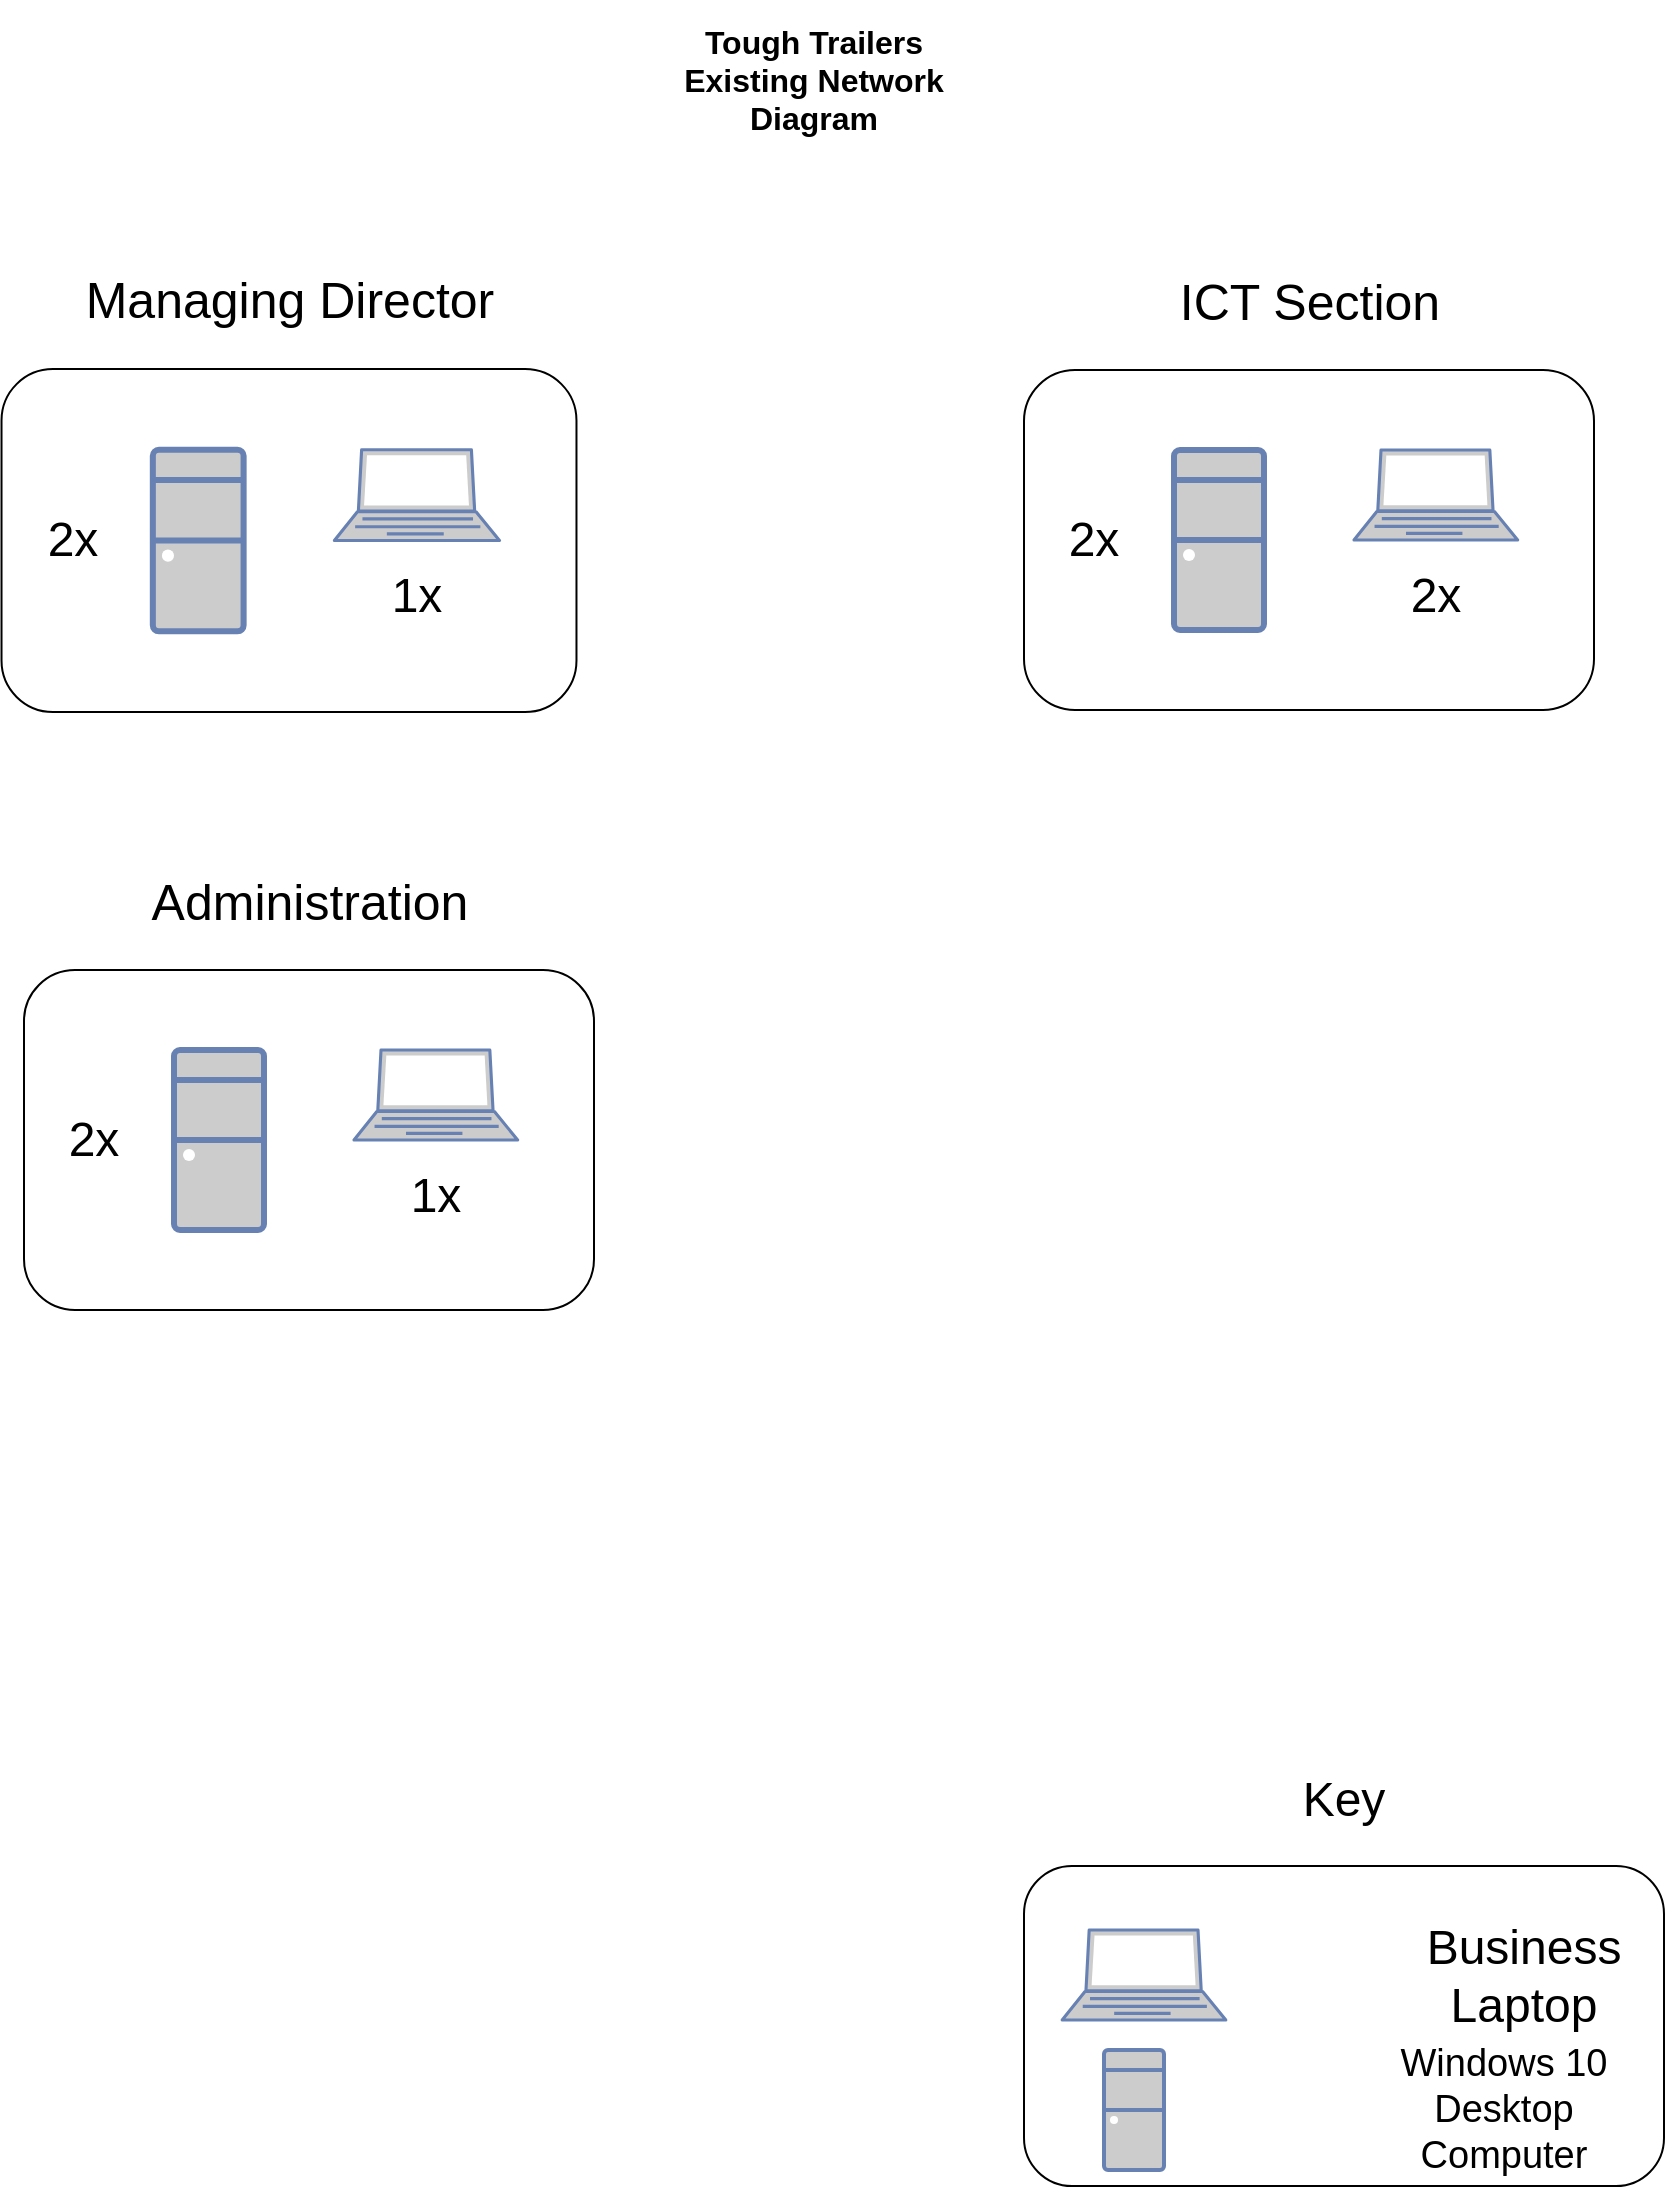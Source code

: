 <mxfile version="20.3.7" type="github">
  <diagram id="6lENHsLfKsi6gzG-csDv" name="Page-1">
    <mxGraphModel dx="694" dy="918" grid="0" gridSize="10" guides="1" tooltips="1" connect="1" arrows="1" fold="1" page="1" pageScale="1" pageWidth="850" pageHeight="1100" math="0" shadow="0">
      <root>
        <mxCell id="0" />
        <mxCell id="1" parent="0" />
        <mxCell id="FU7Yq_JdQGh8Oxi3G6t7-1" value="&lt;font style=&quot;font-size: 16px;&quot;&gt;&lt;b&gt;&lt;font style=&quot;font-size: 16px;&quot;&gt;Tough Trailers Existing Network Diagram&lt;/font&gt;&lt;/b&gt;&lt;/font&gt;" style="text;html=1;strokeColor=none;fillColor=none;align=center;verticalAlign=middle;whiteSpace=wrap;rounded=0;" vertex="1" parent="1">
          <mxGeometry x="355" y="5" width="140" height="80" as="geometry" />
        </mxCell>
        <mxCell id="FU7Yq_JdQGh8Oxi3G6t7-4" value="" style="rounded=1;whiteSpace=wrap;html=1;fontSize=14;labelPosition=center;verticalLabelPosition=top;align=center;verticalAlign=bottom;" vertex="1" parent="1">
          <mxGeometry x="530" y="938" width="320" height="160" as="geometry" />
        </mxCell>
        <mxCell id="FU7Yq_JdQGh8Oxi3G6t7-5" value="&lt;font style=&quot;font-size: 24px;&quot;&gt;Key&lt;/font&gt;" style="text;html=1;strokeColor=none;fillColor=none;align=center;verticalAlign=middle;whiteSpace=wrap;rounded=0;fontSize=14;" vertex="1" parent="1">
          <mxGeometry x="660" y="890" width="60" height="30" as="geometry" />
        </mxCell>
        <mxCell id="FU7Yq_JdQGh8Oxi3G6t7-7" value="" style="fontColor=#0066CC;verticalAlign=top;verticalLabelPosition=bottom;labelPosition=center;align=center;html=1;outlineConnect=0;fillColor=#CCCCCC;strokeColor=#6881B3;gradientColor=none;gradientDirection=north;strokeWidth=2;shape=mxgraph.networks.laptop;rounded=1;fontSize=24;" vertex="1" parent="1">
          <mxGeometry x="549.09" y="970" width="81.82" height="45" as="geometry" />
        </mxCell>
        <mxCell id="FU7Yq_JdQGh8Oxi3G6t7-8" value="" style="shape=image;html=1;verticalAlign=top;verticalLabelPosition=bottom;labelBackgroundColor=#ffffff;imageAspect=0;aspect=fixed;image=https://cdn2.iconfinder.com/data/icons/css-vol-2/24/math-equal-128.png;rounded=1;fontSize=24;" vertex="1" parent="1">
          <mxGeometry x="667.5" y="970" width="45" height="45" as="geometry" />
        </mxCell>
        <mxCell id="FU7Yq_JdQGh8Oxi3G6t7-9" value="Business Laptop" style="text;html=1;strokeColor=none;fillColor=none;align=center;verticalAlign=middle;whiteSpace=wrap;rounded=0;fontSize=24;" vertex="1" parent="1">
          <mxGeometry x="750" y="977.5" width="60" height="30" as="geometry" />
        </mxCell>
        <mxCell id="FU7Yq_JdQGh8Oxi3G6t7-10" value="" style="fontColor=#0066CC;verticalAlign=top;verticalLabelPosition=bottom;labelPosition=center;align=center;html=1;outlineConnect=0;fillColor=#CCCCCC;strokeColor=#6881B3;gradientColor=none;gradientDirection=north;strokeWidth=2;shape=mxgraph.networks.desktop_pc;rounded=1;fontSize=24;" vertex="1" parent="1">
          <mxGeometry x="570" y="1030" width="30" height="60" as="geometry" />
        </mxCell>
        <mxCell id="FU7Yq_JdQGh8Oxi3G6t7-11" value="" style="shape=image;html=1;verticalAlign=top;verticalLabelPosition=bottom;labelBackgroundColor=#ffffff;imageAspect=0;aspect=fixed;image=https://cdn2.iconfinder.com/data/icons/css-vol-2/24/math-equal-128.png;rounded=1;fontSize=24;" vertex="1" parent="1">
          <mxGeometry x="655" y="1037.5" width="45" height="45" as="geometry" />
        </mxCell>
        <mxCell id="FU7Yq_JdQGh8Oxi3G6t7-13" value="&lt;div style=&quot;font-size: 19px;&quot; align=&quot;center&quot;&gt;&lt;font style=&quot;font-size: 19px;&quot;&gt;Windows 10&lt;/font&gt; &lt;font style=&quot;font-size: 19px;&quot;&gt;Desktop Computer&lt;/font&gt;&lt;/div&gt;" style="text;html=1;strokeColor=none;fillColor=none;align=center;verticalAlign=middle;whiteSpace=wrap;rounded=0;fontFamily=Helvetica;fontSize=19;" vertex="1" parent="1">
          <mxGeometry x="700" y="1049.13" width="140" height="21.74" as="geometry" />
        </mxCell>
        <mxCell id="FU7Yq_JdQGh8Oxi3G6t7-23" value="" style="group" vertex="1" connectable="0" parent="1">
          <mxGeometry x="18.76" y="129" width="287.48" height="232" as="geometry" />
        </mxCell>
        <mxCell id="FU7Yq_JdQGh8Oxi3G6t7-2" value="" style="rounded=1;whiteSpace=wrap;html=1;fontSize=14;" vertex="1" parent="FU7Yq_JdQGh8Oxi3G6t7-23">
          <mxGeometry y="60.522" width="287.48" height="171.478" as="geometry" />
        </mxCell>
        <mxCell id="FU7Yq_JdQGh8Oxi3G6t7-3" value="&lt;font style=&quot;font-size: 25px;&quot;&gt;Managing Director&lt;/font&gt;" style="text;html=1;strokeColor=none;fillColor=none;align=center;verticalAlign=middle;whiteSpace=wrap;rounded=0;fontSize=14;" vertex="1" parent="FU7Yq_JdQGh8Oxi3G6t7-23">
          <mxGeometry x="37.826" width="211.827" height="50.435" as="geometry" />
        </mxCell>
        <mxCell id="FU7Yq_JdQGh8Oxi3G6t7-15" value="" style="fontColor=#0066CC;verticalAlign=top;verticalLabelPosition=bottom;labelPosition=center;align=center;html=1;outlineConnect=0;fillColor=#CCCCCC;strokeColor=#6881B3;gradientColor=none;gradientDirection=north;strokeWidth=2;shape=mxgraph.networks.laptop;rounded=1;fontSize=24;" vertex="1" parent="FU7Yq_JdQGh8Oxi3G6t7-23">
          <mxGeometry x="166.436" y="100.87" width="82.532" height="45.391" as="geometry" />
        </mxCell>
        <mxCell id="FU7Yq_JdQGh8Oxi3G6t7-16" value="" style="fontColor=#0066CC;verticalAlign=top;verticalLabelPosition=bottom;labelPosition=center;align=center;html=1;outlineConnect=0;fillColor=#CCCCCC;strokeColor=#6881B3;gradientColor=none;gradientDirection=north;strokeWidth=2;shape=mxgraph.networks.desktop_pc;rounded=1;fontSize=24;" vertex="1" parent="FU7Yq_JdQGh8Oxi3G6t7-23">
          <mxGeometry x="75.653" y="100.87" width="45.392" height="90.783" as="geometry" />
        </mxCell>
        <mxCell id="FU7Yq_JdQGh8Oxi3G6t7-18" value="&lt;font style=&quot;font-size: 24px;&quot;&gt;2x&lt;/font&gt;" style="text;html=1;strokeColor=none;fillColor=none;align=center;verticalAlign=middle;whiteSpace=wrap;rounded=0;fontFamily=Helvetica;fontSize=17;" vertex="1" parent="FU7Yq_JdQGh8Oxi3G6t7-23">
          <mxGeometry x="5.044" y="131.13" width="60.522" height="30.261" as="geometry" />
        </mxCell>
        <mxCell id="FU7Yq_JdQGh8Oxi3G6t7-21" value="1x" style="text;html=1;strokeColor=none;fillColor=none;align=center;verticalAlign=middle;whiteSpace=wrap;rounded=0;fontFamily=Helvetica;fontSize=24;" vertex="1" parent="FU7Yq_JdQGh8Oxi3G6t7-23">
          <mxGeometry x="177.441" y="158.87" width="60.522" height="30.261" as="geometry" />
        </mxCell>
        <mxCell id="FU7Yq_JdQGh8Oxi3G6t7-24" value="" style="group" vertex="1" connectable="0" parent="1">
          <mxGeometry x="530" y="130" width="285" height="230" as="geometry" />
        </mxCell>
        <mxCell id="FU7Yq_JdQGh8Oxi3G6t7-25" value="" style="rounded=1;whiteSpace=wrap;html=1;fontSize=14;" vertex="1" parent="FU7Yq_JdQGh8Oxi3G6t7-24">
          <mxGeometry y="60" width="285" height="170" as="geometry" />
        </mxCell>
        <mxCell id="FU7Yq_JdQGh8Oxi3G6t7-26" value="&lt;font style=&quot;font-size: 25px;&quot;&gt;ICT Section&lt;/font&gt;" style="text;html=1;strokeColor=none;fillColor=none;align=center;verticalAlign=middle;whiteSpace=wrap;rounded=0;fontSize=14;" vertex="1" parent="FU7Yq_JdQGh8Oxi3G6t7-24">
          <mxGeometry x="37.5" width="210" height="50" as="geometry" />
        </mxCell>
        <mxCell id="FU7Yq_JdQGh8Oxi3G6t7-27" value="" style="fontColor=#0066CC;verticalAlign=top;verticalLabelPosition=bottom;labelPosition=center;align=center;html=1;outlineConnect=0;fillColor=#CCCCCC;strokeColor=#6881B3;gradientColor=none;gradientDirection=north;strokeWidth=2;shape=mxgraph.networks.laptop;rounded=1;fontSize=24;" vertex="1" parent="FU7Yq_JdQGh8Oxi3G6t7-24">
          <mxGeometry x="165.0" y="100" width="81.82" height="45" as="geometry" />
        </mxCell>
        <mxCell id="FU7Yq_JdQGh8Oxi3G6t7-28" value="" style="fontColor=#0066CC;verticalAlign=top;verticalLabelPosition=bottom;labelPosition=center;align=center;html=1;outlineConnect=0;fillColor=#CCCCCC;strokeColor=#6881B3;gradientColor=none;gradientDirection=north;strokeWidth=2;shape=mxgraph.networks.desktop_pc;rounded=1;fontSize=24;" vertex="1" parent="FU7Yq_JdQGh8Oxi3G6t7-24">
          <mxGeometry x="75" y="100" width="45" height="90" as="geometry" />
        </mxCell>
        <mxCell id="FU7Yq_JdQGh8Oxi3G6t7-29" value="&lt;font style=&quot;font-size: 24px;&quot;&gt;2x&lt;/font&gt;" style="text;html=1;strokeColor=none;fillColor=none;align=center;verticalAlign=middle;whiteSpace=wrap;rounded=0;fontFamily=Helvetica;fontSize=17;" vertex="1" parent="FU7Yq_JdQGh8Oxi3G6t7-24">
          <mxGeometry x="5" y="130" width="60" height="30" as="geometry" />
        </mxCell>
        <mxCell id="FU7Yq_JdQGh8Oxi3G6t7-30" value="2x" style="text;html=1;strokeColor=none;fillColor=none;align=center;verticalAlign=middle;whiteSpace=wrap;rounded=0;fontFamily=Helvetica;fontSize=24;" vertex="1" parent="FU7Yq_JdQGh8Oxi3G6t7-24">
          <mxGeometry x="175.91" y="157.5" width="60" height="30" as="geometry" />
        </mxCell>
        <mxCell id="FU7Yq_JdQGh8Oxi3G6t7-31" value="" style="group" vertex="1" connectable="0" parent="1">
          <mxGeometry x="30" y="430" width="285" height="230" as="geometry" />
        </mxCell>
        <mxCell id="FU7Yq_JdQGh8Oxi3G6t7-32" value="" style="rounded=1;whiteSpace=wrap;html=1;fontSize=14;" vertex="1" parent="FU7Yq_JdQGh8Oxi3G6t7-31">
          <mxGeometry y="60" width="285" height="170" as="geometry" />
        </mxCell>
        <mxCell id="FU7Yq_JdQGh8Oxi3G6t7-33" value="&lt;font style=&quot;font-size: 25px;&quot;&gt;Administration&lt;/font&gt;" style="text;html=1;strokeColor=none;fillColor=none;align=center;verticalAlign=middle;whiteSpace=wrap;rounded=0;fontSize=14;" vertex="1" parent="FU7Yq_JdQGh8Oxi3G6t7-31">
          <mxGeometry x="37.5" width="210" height="50" as="geometry" />
        </mxCell>
        <mxCell id="FU7Yq_JdQGh8Oxi3G6t7-34" value="" style="fontColor=#0066CC;verticalAlign=top;verticalLabelPosition=bottom;labelPosition=center;align=center;html=1;outlineConnect=0;fillColor=#CCCCCC;strokeColor=#6881B3;gradientColor=none;gradientDirection=north;strokeWidth=2;shape=mxgraph.networks.laptop;rounded=1;fontSize=24;" vertex="1" parent="FU7Yq_JdQGh8Oxi3G6t7-31">
          <mxGeometry x="165.0" y="100" width="81.82" height="45" as="geometry" />
        </mxCell>
        <mxCell id="FU7Yq_JdQGh8Oxi3G6t7-35" value="" style="fontColor=#0066CC;verticalAlign=top;verticalLabelPosition=bottom;labelPosition=center;align=center;html=1;outlineConnect=0;fillColor=#CCCCCC;strokeColor=#6881B3;gradientColor=none;gradientDirection=north;strokeWidth=2;shape=mxgraph.networks.desktop_pc;rounded=1;fontSize=24;" vertex="1" parent="FU7Yq_JdQGh8Oxi3G6t7-31">
          <mxGeometry x="75" y="100" width="45" height="90" as="geometry" />
        </mxCell>
        <mxCell id="FU7Yq_JdQGh8Oxi3G6t7-36" value="&lt;font style=&quot;font-size: 24px;&quot;&gt;2x&lt;/font&gt;" style="text;html=1;strokeColor=none;fillColor=none;align=center;verticalAlign=middle;whiteSpace=wrap;rounded=0;fontFamily=Helvetica;fontSize=17;" vertex="1" parent="FU7Yq_JdQGh8Oxi3G6t7-31">
          <mxGeometry x="5" y="130" width="60" height="30" as="geometry" />
        </mxCell>
        <mxCell id="FU7Yq_JdQGh8Oxi3G6t7-37" value="1x" style="text;html=1;strokeColor=none;fillColor=none;align=center;verticalAlign=middle;whiteSpace=wrap;rounded=0;fontFamily=Helvetica;fontSize=24;" vertex="1" parent="FU7Yq_JdQGh8Oxi3G6t7-31">
          <mxGeometry x="175.91" y="157.5" width="60" height="30" as="geometry" />
        </mxCell>
      </root>
    </mxGraphModel>
  </diagram>
</mxfile>
